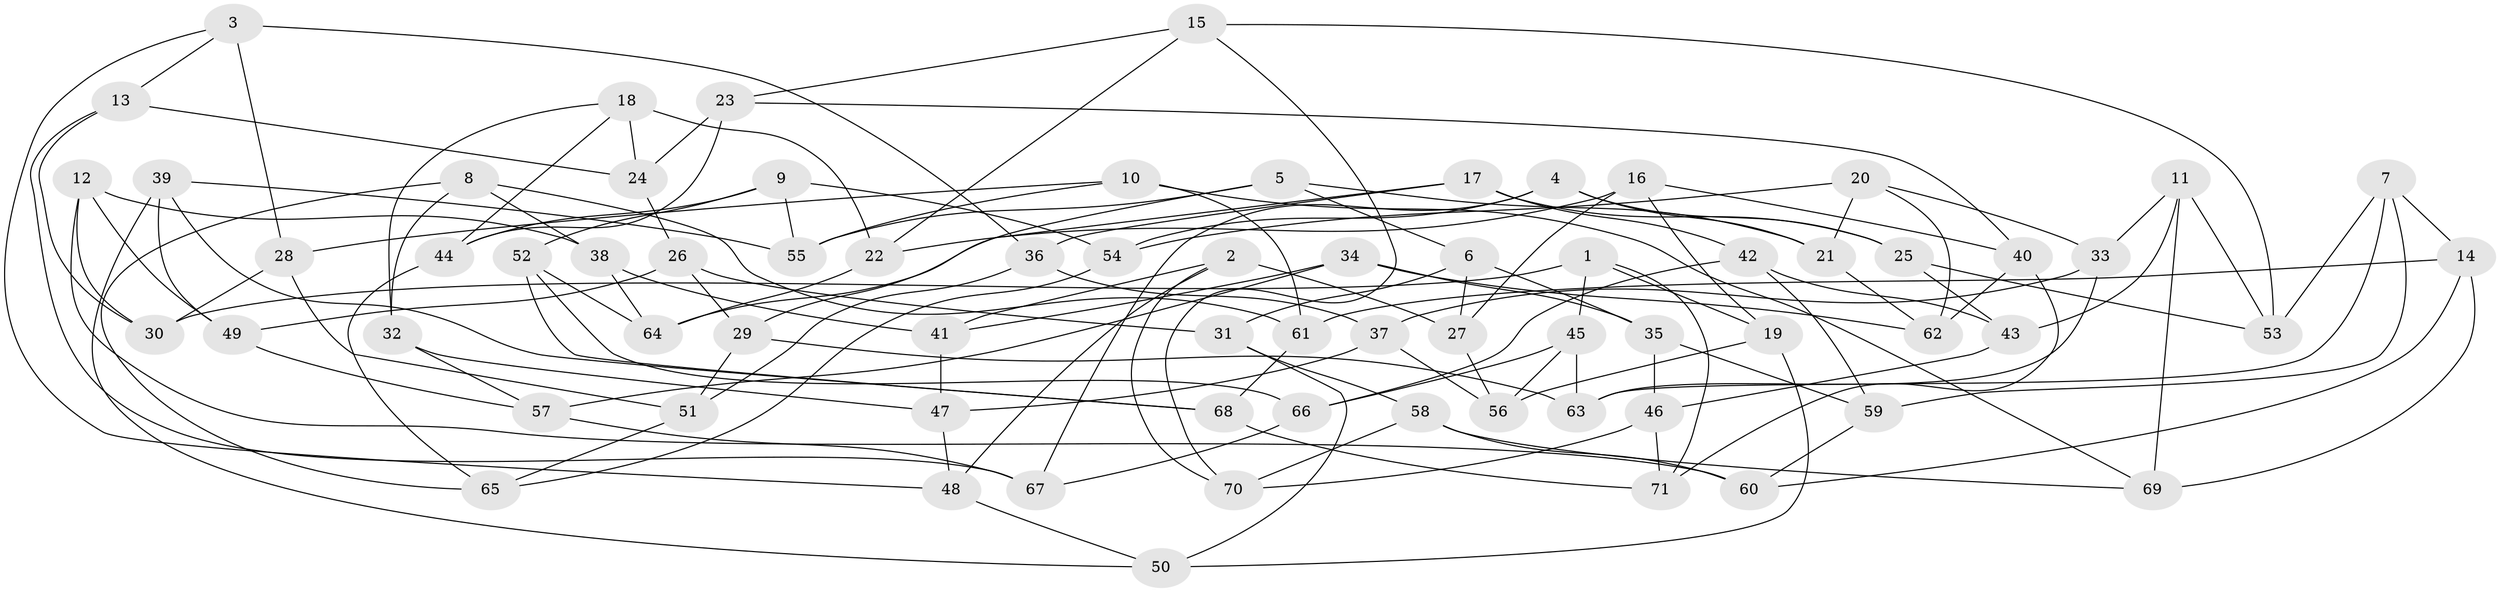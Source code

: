 // coarse degree distribution, {6: 0.6428571428571429, 4: 0.30952380952380953, 5: 0.047619047619047616}
// Generated by graph-tools (version 1.1) at 2025/24/03/03/25 07:24:27]
// undirected, 71 vertices, 142 edges
graph export_dot {
graph [start="1"]
  node [color=gray90,style=filled];
  1;
  2;
  3;
  4;
  5;
  6;
  7;
  8;
  9;
  10;
  11;
  12;
  13;
  14;
  15;
  16;
  17;
  18;
  19;
  20;
  21;
  22;
  23;
  24;
  25;
  26;
  27;
  28;
  29;
  30;
  31;
  32;
  33;
  34;
  35;
  36;
  37;
  38;
  39;
  40;
  41;
  42;
  43;
  44;
  45;
  46;
  47;
  48;
  49;
  50;
  51;
  52;
  53;
  54;
  55;
  56;
  57;
  58;
  59;
  60;
  61;
  62;
  63;
  64;
  65;
  66;
  67;
  68;
  69;
  70;
  71;
  1 -- 19;
  1 -- 45;
  1 -- 30;
  1 -- 71;
  2 -- 48;
  2 -- 41;
  2 -- 70;
  2 -- 27;
  3 -- 13;
  3 -- 28;
  3 -- 36;
  3 -- 48;
  4 -- 25;
  4 -- 54;
  4 -- 21;
  4 -- 67;
  5 -- 21;
  5 -- 6;
  5 -- 29;
  5 -- 55;
  6 -- 35;
  6 -- 27;
  6 -- 31;
  7 -- 14;
  7 -- 59;
  7 -- 53;
  7 -- 63;
  8 -- 38;
  8 -- 32;
  8 -- 65;
  8 -- 61;
  9 -- 44;
  9 -- 52;
  9 -- 55;
  9 -- 54;
  10 -- 28;
  10 -- 69;
  10 -- 61;
  10 -- 55;
  11 -- 69;
  11 -- 33;
  11 -- 53;
  11 -- 43;
  12 -- 49;
  12 -- 30;
  12 -- 38;
  12 -- 60;
  13 -- 24;
  13 -- 67;
  13 -- 30;
  14 -- 69;
  14 -- 61;
  14 -- 60;
  15 -- 53;
  15 -- 70;
  15 -- 23;
  15 -- 22;
  16 -- 40;
  16 -- 27;
  16 -- 22;
  16 -- 19;
  17 -- 36;
  17 -- 64;
  17 -- 25;
  17 -- 42;
  18 -- 24;
  18 -- 22;
  18 -- 32;
  18 -- 44;
  19 -- 56;
  19 -- 50;
  20 -- 54;
  20 -- 21;
  20 -- 33;
  20 -- 62;
  21 -- 62;
  22 -- 64;
  23 -- 24;
  23 -- 40;
  23 -- 44;
  24 -- 26;
  25 -- 53;
  25 -- 43;
  26 -- 29;
  26 -- 31;
  26 -- 49;
  27 -- 56;
  28 -- 51;
  28 -- 30;
  29 -- 63;
  29 -- 51;
  31 -- 50;
  31 -- 58;
  32 -- 57;
  32 -- 47;
  33 -- 37;
  33 -- 63;
  34 -- 62;
  34 -- 57;
  34 -- 35;
  34 -- 41;
  35 -- 46;
  35 -- 59;
  36 -- 51;
  36 -- 37;
  37 -- 47;
  37 -- 56;
  38 -- 64;
  38 -- 41;
  39 -- 68;
  39 -- 55;
  39 -- 49;
  39 -- 50;
  40 -- 71;
  40 -- 62;
  41 -- 47;
  42 -- 43;
  42 -- 59;
  42 -- 66;
  43 -- 46;
  44 -- 65;
  45 -- 63;
  45 -- 56;
  45 -- 66;
  46 -- 71;
  46 -- 70;
  47 -- 48;
  48 -- 50;
  49 -- 57;
  51 -- 65;
  52 -- 64;
  52 -- 68;
  52 -- 66;
  54 -- 65;
  57 -- 67;
  58 -- 60;
  58 -- 70;
  58 -- 69;
  59 -- 60;
  61 -- 68;
  66 -- 67;
  68 -- 71;
}

